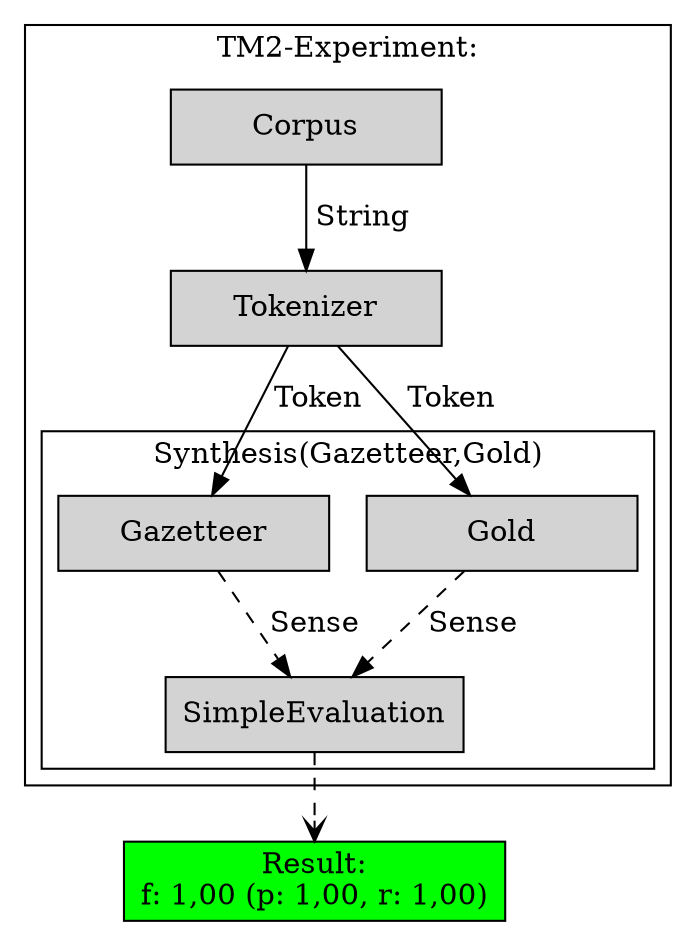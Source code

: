 

digraph experiment {
	rankdir=TD
	node[shape=box style=filled width=1.8]
	subgraph cluster_0 {
	
		subgraph cluster_1932209289 {
						Gazetteer -> SimpleEvaluation[style=dashed label=" Sense"];
						Gold -> SimpleEvaluation[style=dashed label=" Sense"]
						label="Synthesis(Gazetteer,Gold)"
				  }
				
	
		
				Corpus -> Tokenizer[style=solid label=" String"]
		
				Tokenizer -> Gazetteer[style=solid label=" Token"]
		
				Tokenizer -> Gold[style=solid label=" Token"]
		
		
		label="TM2-Experiment:"
	}
	eval[style=filled fillcolor=green label="Result:\nf: 1,00 (p: 1,00, r: 1,00)" width=1.5]
	SimpleEvaluation -> eval[style=dashed arrowhead=open]
	
}